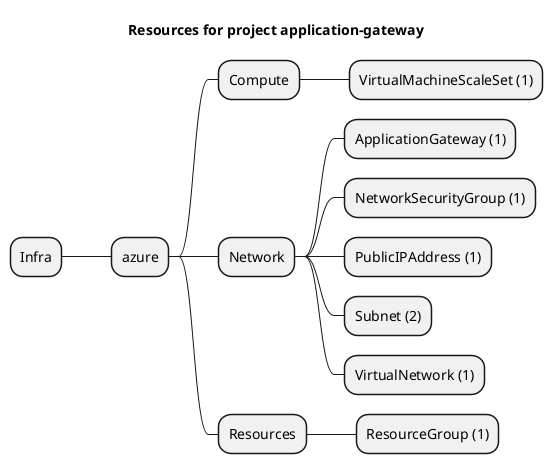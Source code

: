 @startmindmap
title Resources for project application-gateway
skinparam monochrome true
+ Infra
++ azure
+++ Compute
++++ VirtualMachineScaleSet (1)
+++ Network
++++ ApplicationGateway (1)
++++ NetworkSecurityGroup (1)
++++ PublicIPAddress (1)
++++ Subnet (2)
++++ VirtualNetwork (1)
+++ Resources
++++ ResourceGroup (1)
@endmindmap